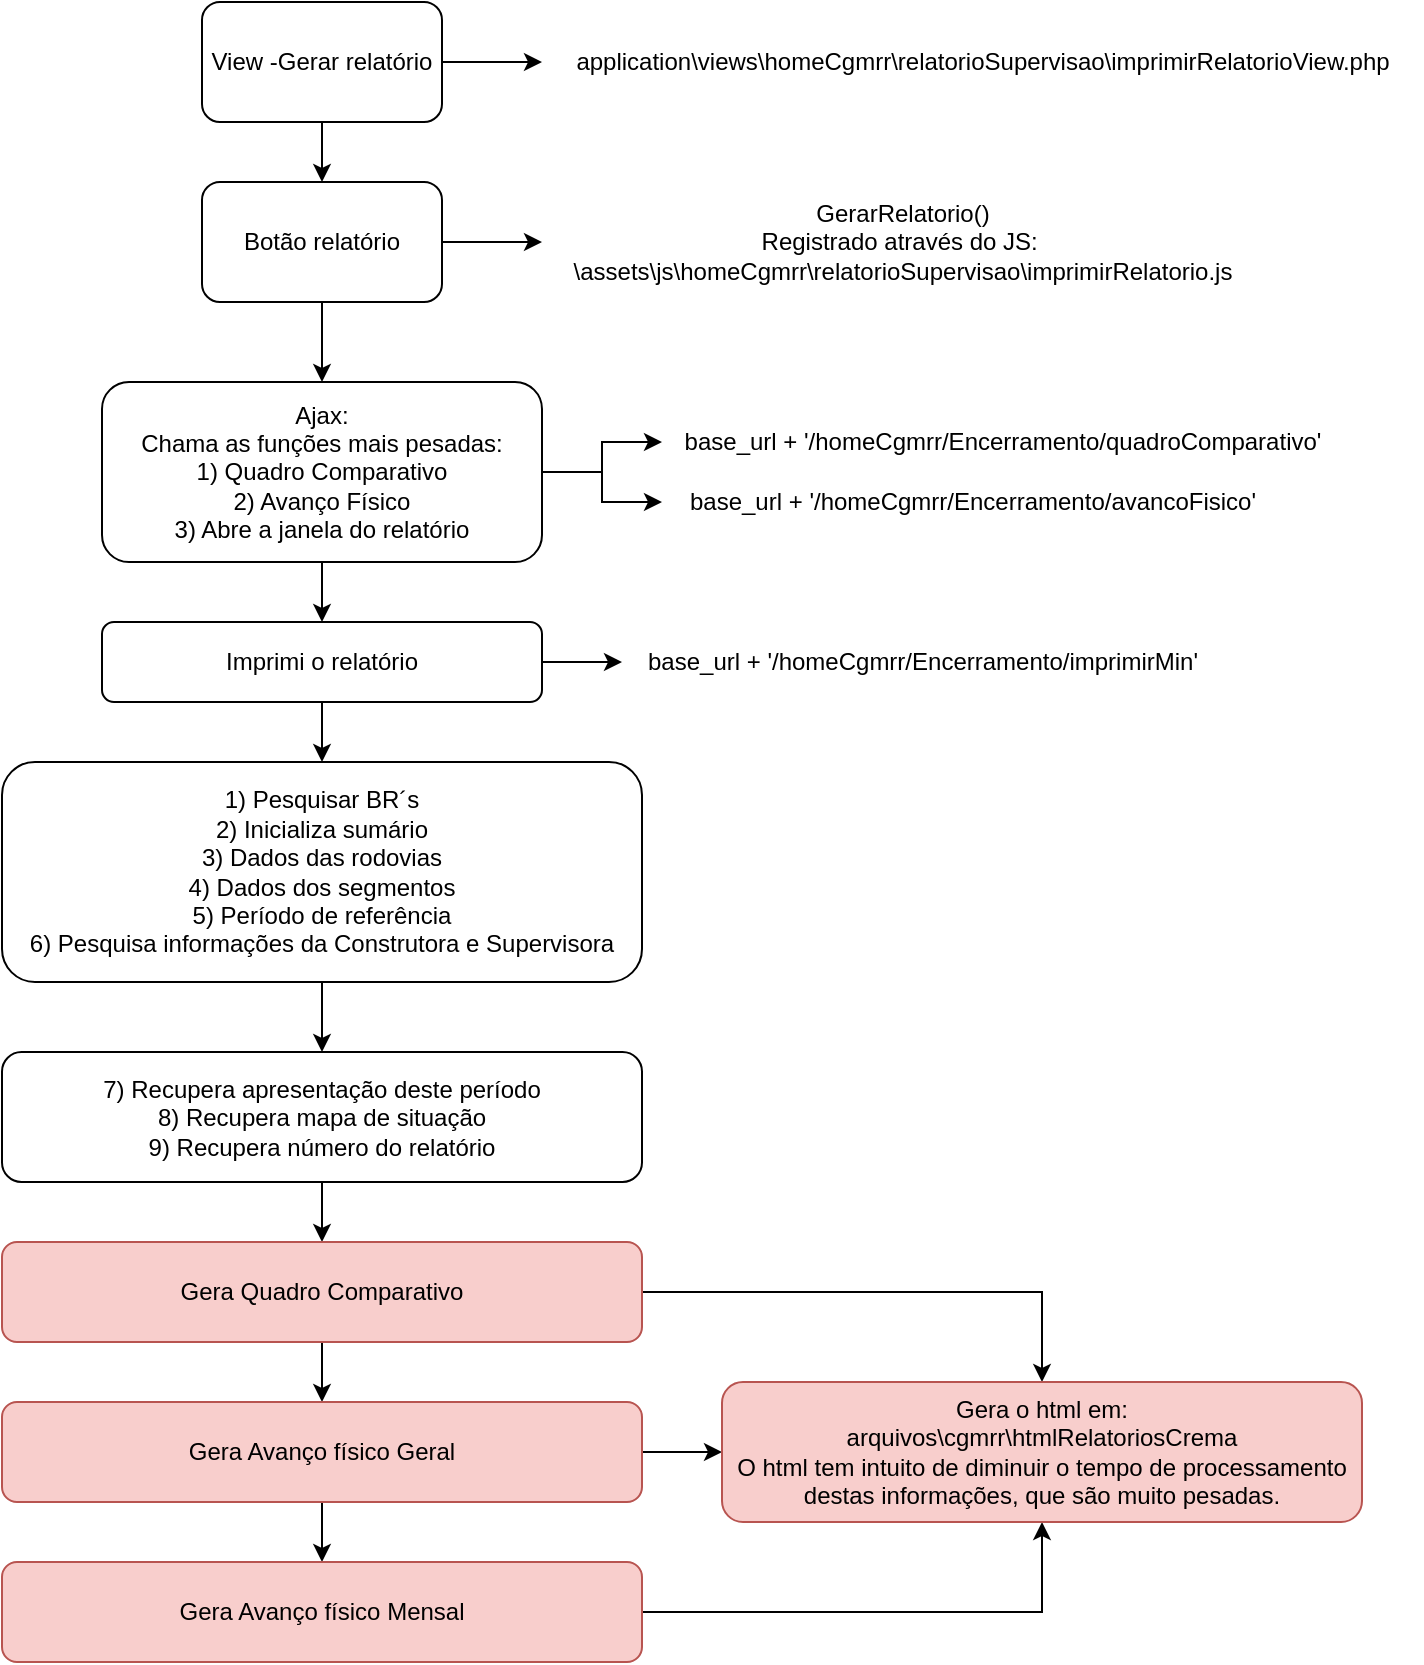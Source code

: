 <mxfile version="13.7.4" type="github">
  <diagram id="4BBpszr6yqTaOu6I7IrI" name="Page-1">
    <mxGraphModel dx="868" dy="479" grid="1" gridSize="10" guides="1" tooltips="1" connect="1" arrows="1" fold="1" page="1" pageScale="1" pageWidth="827" pageHeight="1169" math="0" shadow="0">
      <root>
        <mxCell id="0" />
        <mxCell id="1" parent="0" />
        <mxCell id="o8EUcxwZZLcuRB5tjPqq-3" value="" style="edgeStyle=orthogonalEdgeStyle;rounded=0;orthogonalLoop=1;jettySize=auto;html=1;" parent="1" source="o8EUcxwZZLcuRB5tjPqq-1" target="o8EUcxwZZLcuRB5tjPqq-2" edge="1">
          <mxGeometry relative="1" as="geometry" />
        </mxCell>
        <mxCell id="o8EUcxwZZLcuRB5tjPqq-5" value="" style="edgeStyle=orthogonalEdgeStyle;rounded=0;orthogonalLoop=1;jettySize=auto;html=1;" parent="1" source="o8EUcxwZZLcuRB5tjPqq-1" target="o8EUcxwZZLcuRB5tjPqq-4" edge="1">
          <mxGeometry relative="1" as="geometry" />
        </mxCell>
        <mxCell id="o8EUcxwZZLcuRB5tjPqq-1" value="View -Gerar relatório" style="rounded=1;whiteSpace=wrap;html=1;" parent="1" vertex="1">
          <mxGeometry x="160" y="60" width="120" height="60" as="geometry" />
        </mxCell>
        <mxCell id="o8EUcxwZZLcuRB5tjPqq-2" value="application\views\homeCgmrr\relatorioSupervisao\imprimirRelatorioView.php" style="text;html=1;align=center;verticalAlign=middle;resizable=0;points=[];autosize=1;" parent="1" vertex="1">
          <mxGeometry x="330" y="80" width="440" height="20" as="geometry" />
        </mxCell>
        <mxCell id="o8EUcxwZZLcuRB5tjPqq-7" value="" style="edgeStyle=orthogonalEdgeStyle;rounded=0;orthogonalLoop=1;jettySize=auto;html=1;" parent="1" source="o8EUcxwZZLcuRB5tjPqq-4" target="o8EUcxwZZLcuRB5tjPqq-6" edge="1">
          <mxGeometry relative="1" as="geometry" />
        </mxCell>
        <mxCell id="o8EUcxwZZLcuRB5tjPqq-9" value="" style="edgeStyle=orthogonalEdgeStyle;rounded=0;orthogonalLoop=1;jettySize=auto;html=1;" parent="1" source="o8EUcxwZZLcuRB5tjPqq-4" target="o8EUcxwZZLcuRB5tjPqq-8" edge="1">
          <mxGeometry relative="1" as="geometry" />
        </mxCell>
        <mxCell id="o8EUcxwZZLcuRB5tjPqq-4" value="Botão relatório" style="whiteSpace=wrap;html=1;rounded=1;" parent="1" vertex="1">
          <mxGeometry x="160" y="150" width="120" height="60" as="geometry" />
        </mxCell>
        <mxCell id="o8EUcxwZZLcuRB5tjPqq-6" value="&lt;div&gt;GerarRelatorio()&lt;/div&gt;&lt;div&gt;Registrado através do JS:&amp;nbsp; &lt;br&gt;&lt;/div&gt;&lt;div&gt;\assets\js\homeCgmrr\relatorioSupervisao\imprimirRelatorio.js&lt;br&gt;&lt;/div&gt;" style="text;html=1;align=center;verticalAlign=middle;resizable=0;points=[];autosize=1;" parent="1" vertex="1">
          <mxGeometry x="330" y="155" width="360" height="50" as="geometry" />
        </mxCell>
        <mxCell id="o8EUcxwZZLcuRB5tjPqq-11" value="" style="edgeStyle=orthogonalEdgeStyle;rounded=0;orthogonalLoop=1;jettySize=auto;html=1;" parent="1" source="o8EUcxwZZLcuRB5tjPqq-8" target="o8EUcxwZZLcuRB5tjPqq-10" edge="1">
          <mxGeometry relative="1" as="geometry" />
        </mxCell>
        <mxCell id="o8EUcxwZZLcuRB5tjPqq-13" value="" style="edgeStyle=orthogonalEdgeStyle;rounded=0;orthogonalLoop=1;jettySize=auto;html=1;" parent="1" source="o8EUcxwZZLcuRB5tjPqq-8" target="o8EUcxwZZLcuRB5tjPqq-12" edge="1">
          <mxGeometry relative="1" as="geometry" />
        </mxCell>
        <mxCell id="o8EUcxwZZLcuRB5tjPqq-15" value="" style="edgeStyle=orthogonalEdgeStyle;rounded=0;orthogonalLoop=1;jettySize=auto;html=1;" parent="1" source="o8EUcxwZZLcuRB5tjPqq-8" target="o8EUcxwZZLcuRB5tjPqq-14" edge="1">
          <mxGeometry relative="1" as="geometry" />
        </mxCell>
        <mxCell id="o8EUcxwZZLcuRB5tjPqq-8" value="&lt;div&gt;Ajax:&lt;/div&gt;&lt;div&gt;Chama as funções mais pesadas:&lt;/div&gt;&lt;div&gt;1) Quadro Comparativo&lt;/div&gt;&lt;div&gt;2) Avanço Físico&lt;/div&gt;&lt;div&gt;3) Abre a janela do relatório&lt;/div&gt;" style="whiteSpace=wrap;html=1;rounded=1;" parent="1" vertex="1">
          <mxGeometry x="110" y="250" width="220" height="90" as="geometry" />
        </mxCell>
        <mxCell id="o8EUcxwZZLcuRB5tjPqq-10" value="base_url + &#39;/homeCgmrr/Encerramento/quadroComparativo&#39;" style="text;html=1;align=center;verticalAlign=middle;resizable=0;points=[];autosize=1;" parent="1" vertex="1">
          <mxGeometry x="390" y="270" width="340" height="20" as="geometry" />
        </mxCell>
        <mxCell id="o8EUcxwZZLcuRB5tjPqq-12" value="base_url + &#39;/homeCgmrr/Encerramento/avancoFisico&#39;" style="text;html=1;align=center;verticalAlign=middle;resizable=0;points=[];autosize=1;" parent="1" vertex="1">
          <mxGeometry x="390" y="300" width="310" height="20" as="geometry" />
        </mxCell>
        <mxCell id="o8EUcxwZZLcuRB5tjPqq-17" value="" style="edgeStyle=orthogonalEdgeStyle;rounded=0;orthogonalLoop=1;jettySize=auto;html=1;" parent="1" source="o8EUcxwZZLcuRB5tjPqq-14" target="o8EUcxwZZLcuRB5tjPqq-16" edge="1">
          <mxGeometry relative="1" as="geometry" />
        </mxCell>
        <mxCell id="P8OVS8Y2kgAeHacPPdGE-2" value="" style="edgeStyle=orthogonalEdgeStyle;rounded=0;orthogonalLoop=1;jettySize=auto;html=1;" edge="1" parent="1" source="o8EUcxwZZLcuRB5tjPqq-14" target="P8OVS8Y2kgAeHacPPdGE-1">
          <mxGeometry relative="1" as="geometry" />
        </mxCell>
        <mxCell id="o8EUcxwZZLcuRB5tjPqq-14" value="Imprimi o relatório" style="whiteSpace=wrap;html=1;rounded=1;" parent="1" vertex="1">
          <mxGeometry x="110" y="370" width="220" height="40" as="geometry" />
        </mxCell>
        <mxCell id="o8EUcxwZZLcuRB5tjPqq-16" value="base_url + &#39;/homeCgmrr/Encerramento/imprimirMin&#39;" style="text;html=1;align=center;verticalAlign=middle;resizable=0;points=[];autosize=1;" parent="1" vertex="1">
          <mxGeometry x="370" y="380" width="300" height="20" as="geometry" />
        </mxCell>
        <mxCell id="P8OVS8Y2kgAeHacPPdGE-5" value="" style="edgeStyle=orthogonalEdgeStyle;rounded=0;orthogonalLoop=1;jettySize=auto;html=1;" edge="1" parent="1" source="P8OVS8Y2kgAeHacPPdGE-1" target="P8OVS8Y2kgAeHacPPdGE-4">
          <mxGeometry relative="1" as="geometry" />
        </mxCell>
        <mxCell id="P8OVS8Y2kgAeHacPPdGE-1" value="&lt;div&gt;1) Pesquisar BR´s&lt;/div&gt;&lt;div&gt;2) Inicializa sumário&lt;/div&gt;&lt;div&gt;3) Dados das rodovias&lt;/div&gt;&lt;div&gt;4) Dados dos segmentos&lt;/div&gt;&lt;div&gt;5) Período de referência&lt;/div&gt;&lt;div&gt;6) Pesquisa informações da Construtora e Supervisora&lt;/div&gt;" style="whiteSpace=wrap;html=1;rounded=1;" vertex="1" parent="1">
          <mxGeometry x="60" y="440" width="320" height="110" as="geometry" />
        </mxCell>
        <mxCell id="P8OVS8Y2kgAeHacPPdGE-7" value="" style="edgeStyle=orthogonalEdgeStyle;rounded=0;orthogonalLoop=1;jettySize=auto;html=1;" edge="1" parent="1" source="P8OVS8Y2kgAeHacPPdGE-4" target="P8OVS8Y2kgAeHacPPdGE-6">
          <mxGeometry relative="1" as="geometry" />
        </mxCell>
        <mxCell id="P8OVS8Y2kgAeHacPPdGE-4" value="&lt;div&gt;7) Recupera apresentação deste período&lt;/div&gt;&lt;div&gt;8) Recupera mapa de situação&lt;/div&gt;&lt;div&gt;9) Recupera número do relatório&lt;/div&gt;" style="whiteSpace=wrap;html=1;rounded=1;" vertex="1" parent="1">
          <mxGeometry x="60" y="585" width="320" height="65" as="geometry" />
        </mxCell>
        <mxCell id="P8OVS8Y2kgAeHacPPdGE-9" value="" style="edgeStyle=orthogonalEdgeStyle;rounded=0;orthogonalLoop=1;jettySize=auto;html=1;" edge="1" parent="1" source="P8OVS8Y2kgAeHacPPdGE-6" target="P8OVS8Y2kgAeHacPPdGE-8">
          <mxGeometry relative="1" as="geometry" />
        </mxCell>
        <mxCell id="P8OVS8Y2kgAeHacPPdGE-13" value="" style="edgeStyle=orthogonalEdgeStyle;rounded=0;orthogonalLoop=1;jettySize=auto;html=1;" edge="1" parent="1" source="P8OVS8Y2kgAeHacPPdGE-6" target="P8OVS8Y2kgAeHacPPdGE-12">
          <mxGeometry relative="1" as="geometry" />
        </mxCell>
        <mxCell id="P8OVS8Y2kgAeHacPPdGE-6" value="Gera Quadro Comparativo" style="whiteSpace=wrap;html=1;rounded=1;fillColor=#f8cecc;strokeColor=#b85450;" vertex="1" parent="1">
          <mxGeometry x="60" y="680" width="320" height="50" as="geometry" />
        </mxCell>
        <mxCell id="P8OVS8Y2kgAeHacPPdGE-11" value="" style="edgeStyle=orthogonalEdgeStyle;rounded=0;orthogonalLoop=1;jettySize=auto;html=1;" edge="1" parent="1" source="P8OVS8Y2kgAeHacPPdGE-8" target="P8OVS8Y2kgAeHacPPdGE-10">
          <mxGeometry relative="1" as="geometry" />
        </mxCell>
        <mxCell id="P8OVS8Y2kgAeHacPPdGE-14" value="" style="edgeStyle=orthogonalEdgeStyle;rounded=0;orthogonalLoop=1;jettySize=auto;html=1;" edge="1" parent="1" source="P8OVS8Y2kgAeHacPPdGE-8" target="P8OVS8Y2kgAeHacPPdGE-12">
          <mxGeometry relative="1" as="geometry" />
        </mxCell>
        <mxCell id="P8OVS8Y2kgAeHacPPdGE-8" value="Gera Avanço físico Geral" style="whiteSpace=wrap;html=1;rounded=1;fillColor=#f8cecc;strokeColor=#b85450;" vertex="1" parent="1">
          <mxGeometry x="60" y="760" width="320" height="50" as="geometry" />
        </mxCell>
        <mxCell id="P8OVS8Y2kgAeHacPPdGE-15" value="" style="edgeStyle=orthogonalEdgeStyle;rounded=0;orthogonalLoop=1;jettySize=auto;html=1;" edge="1" parent="1" source="P8OVS8Y2kgAeHacPPdGE-10" target="P8OVS8Y2kgAeHacPPdGE-12">
          <mxGeometry relative="1" as="geometry" />
        </mxCell>
        <mxCell id="P8OVS8Y2kgAeHacPPdGE-10" value="Gera Avanço físico Mensal" style="whiteSpace=wrap;html=1;rounded=1;fillColor=#f8cecc;strokeColor=#b85450;" vertex="1" parent="1">
          <mxGeometry x="60" y="840" width="320" height="50" as="geometry" />
        </mxCell>
        <mxCell id="P8OVS8Y2kgAeHacPPdGE-12" value="&lt;div&gt;Gera o html em:&lt;/div&gt;&lt;div&gt;arquivos\cgmrr\htmlRelatoriosCrema&lt;/div&gt;&lt;div&gt;O html tem intuito de diminuir o tempo de processamento destas informações, que são muito pesadas.&lt;/div&gt;" style="whiteSpace=wrap;html=1;rounded=1;fillColor=#f8cecc;strokeColor=#b85450;" vertex="1" parent="1">
          <mxGeometry x="420" y="750" width="320" height="70" as="geometry" />
        </mxCell>
      </root>
    </mxGraphModel>
  </diagram>
</mxfile>
